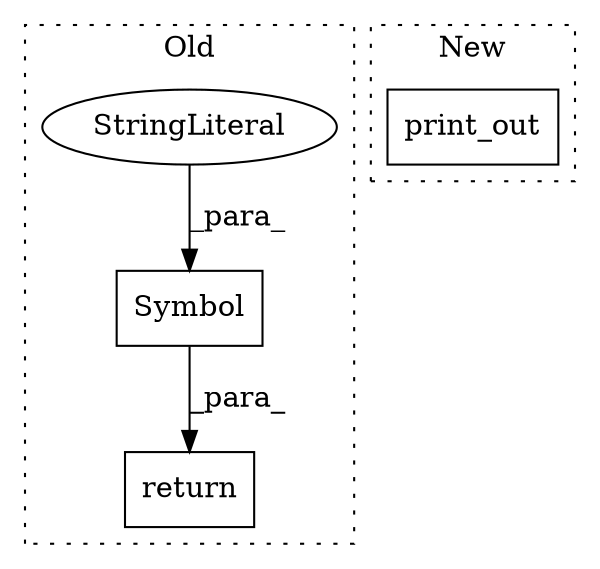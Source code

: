 digraph G {
subgraph cluster0 {
1 [label="return" a="41" s="24255" l="7" shape="box"];
3 [label="Symbol" a="32" s="24262,24275" l="7,1" shape="box"];
4 [label="StringLiteral" a="45" s="24269" l="6" shape="ellipse"];
label = "Old";
style="dotted";
}
subgraph cluster1 {
2 [label="print_out" a="32" s="24337,24355" l="10,1" shape="box"];
label = "New";
style="dotted";
}
3 -> 1 [label="_para_"];
4 -> 3 [label="_para_"];
}